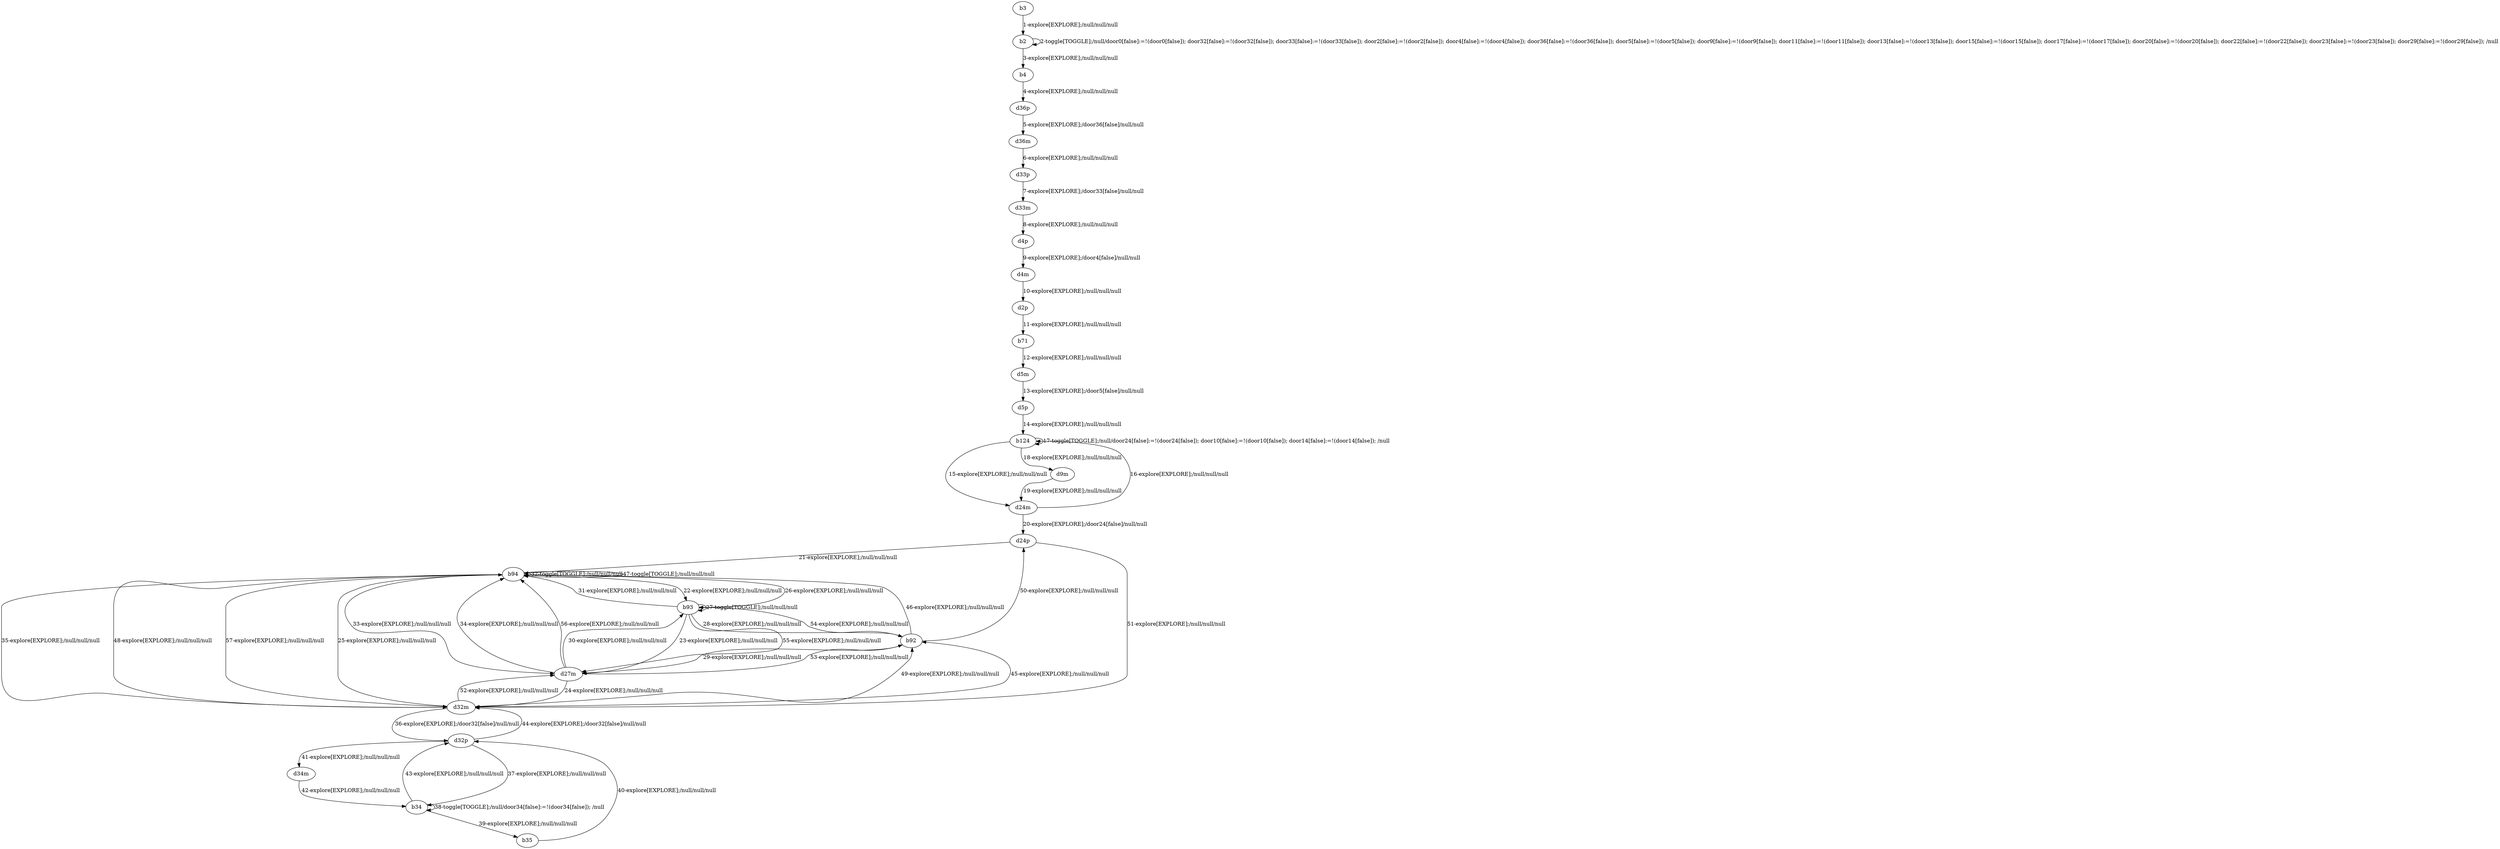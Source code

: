 # Total number of goals covered by this test: 3
# b35 --> d32p
# b34 --> b35
# b92 --> b93

digraph g {
"b3" -> "b2" [label = "1-explore[EXPLORE];/null/null/null"];
"b2" -> "b2" [label = "2-toggle[TOGGLE];/null/door0[false]:=!(door0[false]); door32[false]:=!(door32[false]); door33[false]:=!(door33[false]); door2[false]:=!(door2[false]); door4[false]:=!(door4[false]); door36[false]:=!(door36[false]); door5[false]:=!(door5[false]); door9[false]:=!(door9[false]); door11[false]:=!(door11[false]); door13[false]:=!(door13[false]); door15[false]:=!(door15[false]); door17[false]:=!(door17[false]); door20[false]:=!(door20[false]); door22[false]:=!(door22[false]); door23[false]:=!(door23[false]); door29[false]:=!(door29[false]); /null"];
"b2" -> "b4" [label = "3-explore[EXPLORE];/null/null/null"];
"b4" -> "d36p" [label = "4-explore[EXPLORE];/null/null/null"];
"d36p" -> "d36m" [label = "5-explore[EXPLORE];/door36[false]/null/null"];
"d36m" -> "d33p" [label = "6-explore[EXPLORE];/null/null/null"];
"d33p" -> "d33m" [label = "7-explore[EXPLORE];/door33[false]/null/null"];
"d33m" -> "d4p" [label = "8-explore[EXPLORE];/null/null/null"];
"d4p" -> "d4m" [label = "9-explore[EXPLORE];/door4[false]/null/null"];
"d4m" -> "d2p" [label = "10-explore[EXPLORE];/null/null/null"];
"d2p" -> "b71" [label = "11-explore[EXPLORE];/null/null/null"];
"b71" -> "d5m" [label = "12-explore[EXPLORE];/null/null/null"];
"d5m" -> "d5p" [label = "13-explore[EXPLORE];/door5[false]/null/null"];
"d5p" -> "b124" [label = "14-explore[EXPLORE];/null/null/null"];
"b124" -> "d24m" [label = "15-explore[EXPLORE];/null/null/null"];
"d24m" -> "b124" [label = "16-explore[EXPLORE];/null/null/null"];
"b124" -> "b124" [label = "17-toggle[TOGGLE];/null/door24[false]:=!(door24[false]); door10[false]:=!(door10[false]); door14[false]:=!(door14[false]); /null"];
"b124" -> "d9m" [label = "18-explore[EXPLORE];/null/null/null"];
"d9m" -> "d24m" [label = "19-explore[EXPLORE];/null/null/null"];
"d24m" -> "d24p" [label = "20-explore[EXPLORE];/door24[false]/null/null"];
"d24p" -> "b94" [label = "21-explore[EXPLORE];/null/null/null"];
"b94" -> "b93" [label = "22-explore[EXPLORE];/null/null/null"];
"b93" -> "d27m" [label = "23-explore[EXPLORE];/null/null/null"];
"d27m" -> "d32m" [label = "24-explore[EXPLORE];/null/null/null"];
"d32m" -> "b94" [label = "25-explore[EXPLORE];/null/null/null"];
"b94" -> "b93" [label = "26-explore[EXPLORE];/null/null/null"];
"b93" -> "b93" [label = "27-toggle[TOGGLE];/null/null/null"];
"b93" -> "b92" [label = "28-explore[EXPLORE];/null/null/null"];
"b92" -> "d27m" [label = "29-explore[EXPLORE];/null/null/null"];
"d27m" -> "b93" [label = "30-explore[EXPLORE];/null/null/null"];
"b93" -> "b94" [label = "31-explore[EXPLORE];/null/null/null"];
"b94" -> "b94" [label = "32-toggle[TOGGLE];/null/null/null"];
"b94" -> "d27m" [label = "33-explore[EXPLORE];/null/null/null"];
"d27m" -> "b94" [label = "34-explore[EXPLORE];/null/null/null"];
"b94" -> "d32m" [label = "35-explore[EXPLORE];/null/null/null"];
"d32m" -> "d32p" [label = "36-explore[EXPLORE];/door32[false]/null/null"];
"d32p" -> "b34" [label = "37-explore[EXPLORE];/null/null/null"];
"b34" -> "b34" [label = "38-toggle[TOGGLE];/null/door34[false]:=!(door34[false]); /null"];
"b34" -> "b35" [label = "39-explore[EXPLORE];/null/null/null"];
"b35" -> "d32p" [label = "40-explore[EXPLORE];/null/null/null"];
"d32p" -> "d34m" [label = "41-explore[EXPLORE];/null/null/null"];
"d34m" -> "b34" [label = "42-explore[EXPLORE];/null/null/null"];
"b34" -> "d32p" [label = "43-explore[EXPLORE];/null/null/null"];
"d32p" -> "d32m" [label = "44-explore[EXPLORE];/door32[false]/null/null"];
"d32m" -> "b92" [label = "45-explore[EXPLORE];/null/null/null"];
"b92" -> "b94" [label = "46-explore[EXPLORE];/null/null/null"];
"b94" -> "b94" [label = "47-toggle[TOGGLE];/null/null/null"];
"b94" -> "d32m" [label = "48-explore[EXPLORE];/null/null/null"];
"d32m" -> "b92" [label = "49-explore[EXPLORE];/null/null/null"];
"b92" -> "d24p" [label = "50-explore[EXPLORE];/null/null/null"];
"d24p" -> "d32m" [label = "51-explore[EXPLORE];/null/null/null"];
"d32m" -> "d27m" [label = "52-explore[EXPLORE];/null/null/null"];
"d27m" -> "b92" [label = "53-explore[EXPLORE];/null/null/null"];
"b92" -> "b93" [label = "54-explore[EXPLORE];/null/null/null"];
"b93" -> "d27m" [label = "55-explore[EXPLORE];/null/null/null"];
"d27m" -> "b94" [label = "56-explore[EXPLORE];/null/null/null"];
"b94" -> "d32m" [label = "57-explore[EXPLORE];/null/null/null"];
}